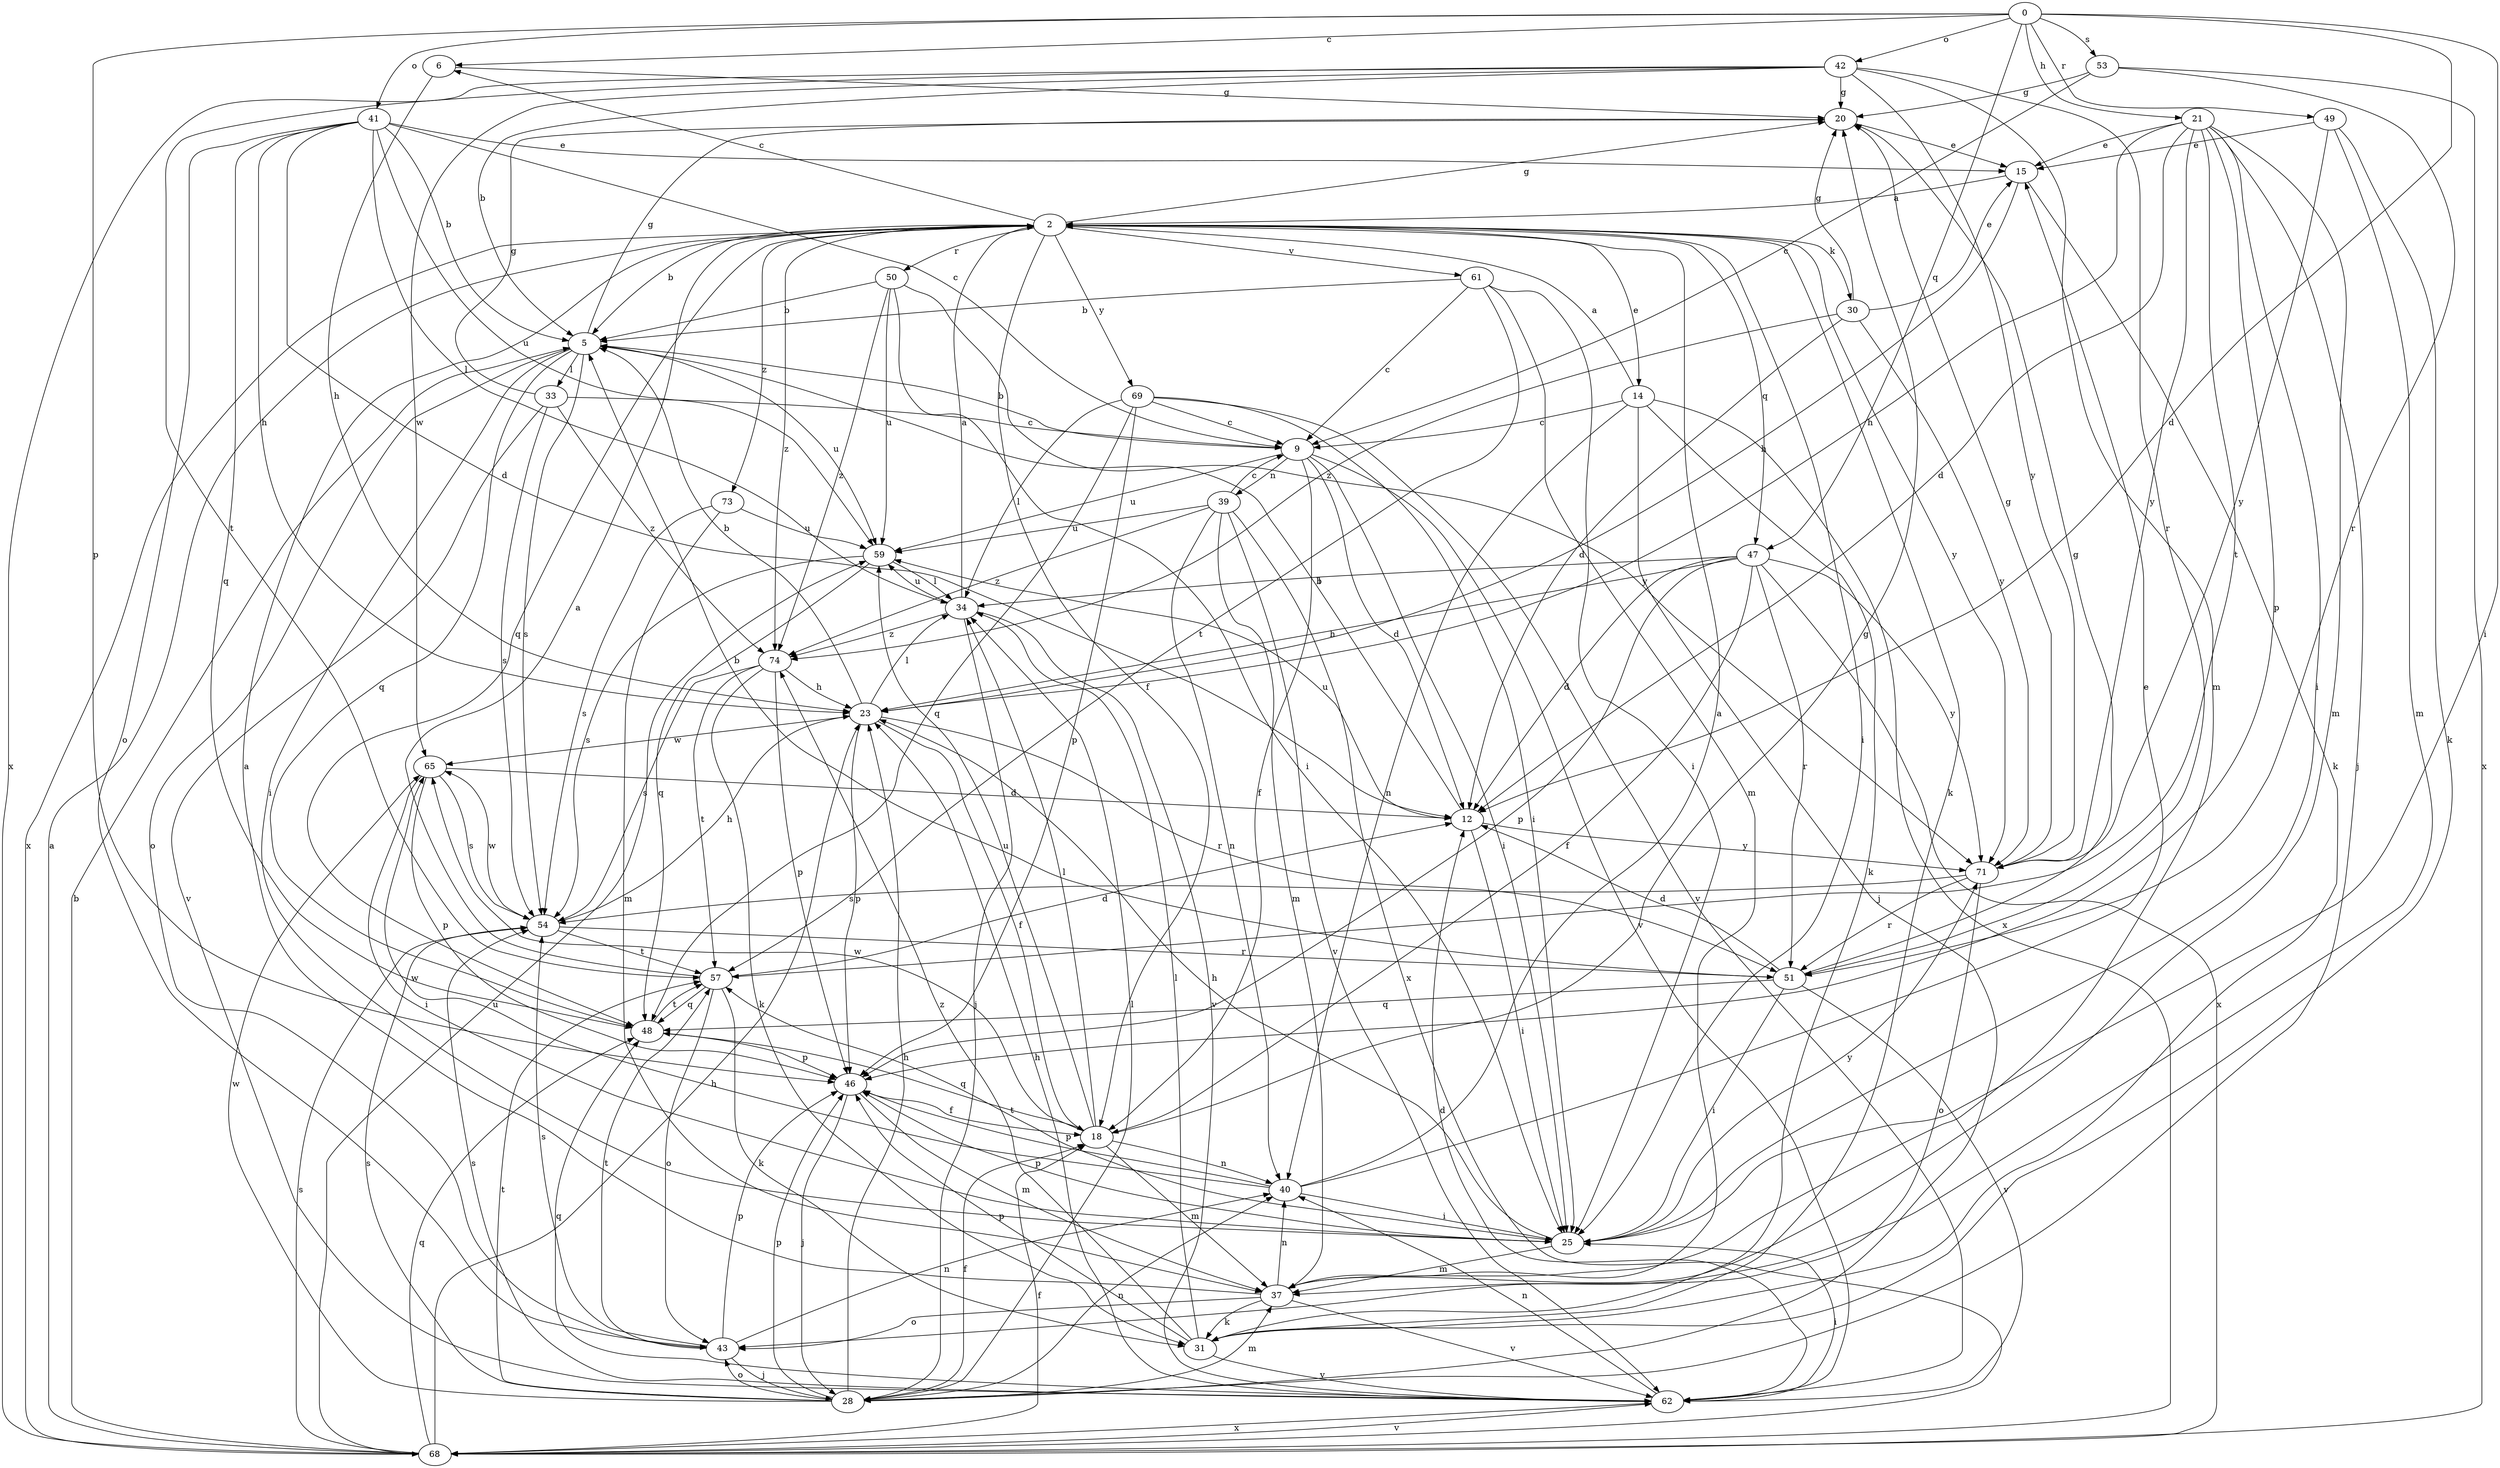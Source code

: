 strict digraph  {
0;
2;
5;
6;
9;
12;
14;
15;
18;
20;
21;
23;
25;
28;
30;
31;
33;
34;
37;
39;
40;
41;
42;
43;
46;
47;
48;
49;
50;
51;
53;
54;
57;
59;
61;
62;
65;
68;
69;
71;
73;
74;
0 -> 6  [label=c];
0 -> 12  [label=d];
0 -> 21  [label=h];
0 -> 25  [label=i];
0 -> 41  [label=o];
0 -> 42  [label=o];
0 -> 46  [label=p];
0 -> 47  [label=q];
0 -> 49  [label=r];
0 -> 53  [label=s];
2 -> 5  [label=b];
2 -> 6  [label=c];
2 -> 14  [label=e];
2 -> 18  [label=f];
2 -> 20  [label=g];
2 -> 25  [label=i];
2 -> 30  [label=k];
2 -> 31  [label=k];
2 -> 47  [label=q];
2 -> 48  [label=q];
2 -> 50  [label=r];
2 -> 61  [label=v];
2 -> 68  [label=x];
2 -> 69  [label=y];
2 -> 71  [label=y];
2 -> 73  [label=z];
2 -> 74  [label=z];
5 -> 20  [label=g];
5 -> 25  [label=i];
5 -> 33  [label=l];
5 -> 43  [label=o];
5 -> 48  [label=q];
5 -> 54  [label=s];
5 -> 59  [label=u];
6 -> 20  [label=g];
6 -> 23  [label=h];
9 -> 5  [label=b];
9 -> 12  [label=d];
9 -> 18  [label=f];
9 -> 25  [label=i];
9 -> 39  [label=n];
9 -> 59  [label=u];
9 -> 62  [label=v];
12 -> 5  [label=b];
12 -> 25  [label=i];
12 -> 59  [label=u];
12 -> 71  [label=y];
14 -> 2  [label=a];
14 -> 9  [label=c];
14 -> 28  [label=j];
14 -> 31  [label=k];
14 -> 40  [label=n];
14 -> 68  [label=x];
15 -> 2  [label=a];
15 -> 23  [label=h];
15 -> 31  [label=k];
18 -> 20  [label=g];
18 -> 34  [label=l];
18 -> 37  [label=m];
18 -> 40  [label=n];
18 -> 48  [label=q];
18 -> 59  [label=u];
18 -> 65  [label=w];
20 -> 15  [label=e];
21 -> 12  [label=d];
21 -> 15  [label=e];
21 -> 23  [label=h];
21 -> 25  [label=i];
21 -> 28  [label=j];
21 -> 37  [label=m];
21 -> 46  [label=p];
21 -> 57  [label=t];
21 -> 71  [label=y];
23 -> 5  [label=b];
23 -> 18  [label=f];
23 -> 34  [label=l];
23 -> 46  [label=p];
23 -> 51  [label=r];
23 -> 65  [label=w];
25 -> 23  [label=h];
25 -> 37  [label=m];
25 -> 46  [label=p];
25 -> 57  [label=t];
25 -> 71  [label=y];
28 -> 18  [label=f];
28 -> 23  [label=h];
28 -> 34  [label=l];
28 -> 37  [label=m];
28 -> 40  [label=n];
28 -> 43  [label=o];
28 -> 46  [label=p];
28 -> 54  [label=s];
28 -> 57  [label=t];
28 -> 65  [label=w];
30 -> 12  [label=d];
30 -> 15  [label=e];
30 -> 20  [label=g];
30 -> 71  [label=y];
30 -> 74  [label=z];
31 -> 34  [label=l];
31 -> 46  [label=p];
31 -> 62  [label=v];
31 -> 74  [label=z];
33 -> 9  [label=c];
33 -> 20  [label=g];
33 -> 54  [label=s];
33 -> 62  [label=v];
33 -> 74  [label=z];
34 -> 2  [label=a];
34 -> 28  [label=j];
34 -> 59  [label=u];
34 -> 62  [label=v];
34 -> 74  [label=z];
37 -> 2  [label=a];
37 -> 31  [label=k];
37 -> 40  [label=n];
37 -> 43  [label=o];
37 -> 62  [label=v];
39 -> 9  [label=c];
39 -> 37  [label=m];
39 -> 40  [label=n];
39 -> 59  [label=u];
39 -> 62  [label=v];
39 -> 68  [label=x];
39 -> 74  [label=z];
40 -> 2  [label=a];
40 -> 15  [label=e];
40 -> 25  [label=i];
40 -> 46  [label=p];
40 -> 65  [label=w];
41 -> 5  [label=b];
41 -> 9  [label=c];
41 -> 12  [label=d];
41 -> 15  [label=e];
41 -> 23  [label=h];
41 -> 34  [label=l];
41 -> 43  [label=o];
41 -> 48  [label=q];
41 -> 59  [label=u];
42 -> 5  [label=b];
42 -> 20  [label=g];
42 -> 37  [label=m];
42 -> 51  [label=r];
42 -> 57  [label=t];
42 -> 65  [label=w];
42 -> 68  [label=x];
42 -> 71  [label=y];
43 -> 28  [label=j];
43 -> 40  [label=n];
43 -> 46  [label=p];
43 -> 54  [label=s];
43 -> 57  [label=t];
46 -> 18  [label=f];
46 -> 28  [label=j];
46 -> 37  [label=m];
47 -> 12  [label=d];
47 -> 18  [label=f];
47 -> 23  [label=h];
47 -> 34  [label=l];
47 -> 46  [label=p];
47 -> 51  [label=r];
47 -> 68  [label=x];
47 -> 71  [label=y];
48 -> 46  [label=p];
48 -> 57  [label=t];
49 -> 15  [label=e];
49 -> 31  [label=k];
49 -> 37  [label=m];
49 -> 71  [label=y];
50 -> 5  [label=b];
50 -> 25  [label=i];
50 -> 59  [label=u];
50 -> 71  [label=y];
50 -> 74  [label=z];
51 -> 5  [label=b];
51 -> 12  [label=d];
51 -> 20  [label=g];
51 -> 25  [label=i];
51 -> 48  [label=q];
51 -> 62  [label=v];
53 -> 9  [label=c];
53 -> 20  [label=g];
53 -> 51  [label=r];
53 -> 68  [label=x];
54 -> 23  [label=h];
54 -> 51  [label=r];
54 -> 57  [label=t];
54 -> 65  [label=w];
57 -> 2  [label=a];
57 -> 12  [label=d];
57 -> 31  [label=k];
57 -> 43  [label=o];
57 -> 48  [label=q];
59 -> 34  [label=l];
59 -> 48  [label=q];
59 -> 54  [label=s];
61 -> 5  [label=b];
61 -> 9  [label=c];
61 -> 25  [label=i];
61 -> 37  [label=m];
61 -> 57  [label=t];
62 -> 12  [label=d];
62 -> 23  [label=h];
62 -> 25  [label=i];
62 -> 40  [label=n];
62 -> 48  [label=q];
62 -> 54  [label=s];
62 -> 68  [label=x];
65 -> 12  [label=d];
65 -> 25  [label=i];
65 -> 46  [label=p];
65 -> 54  [label=s];
68 -> 2  [label=a];
68 -> 5  [label=b];
68 -> 18  [label=f];
68 -> 23  [label=h];
68 -> 48  [label=q];
68 -> 54  [label=s];
68 -> 59  [label=u];
68 -> 62  [label=v];
69 -> 9  [label=c];
69 -> 25  [label=i];
69 -> 34  [label=l];
69 -> 46  [label=p];
69 -> 48  [label=q];
69 -> 62  [label=v];
71 -> 20  [label=g];
71 -> 43  [label=o];
71 -> 51  [label=r];
71 -> 54  [label=s];
73 -> 37  [label=m];
73 -> 54  [label=s];
73 -> 59  [label=u];
74 -> 23  [label=h];
74 -> 31  [label=k];
74 -> 46  [label=p];
74 -> 54  [label=s];
74 -> 57  [label=t];
}
